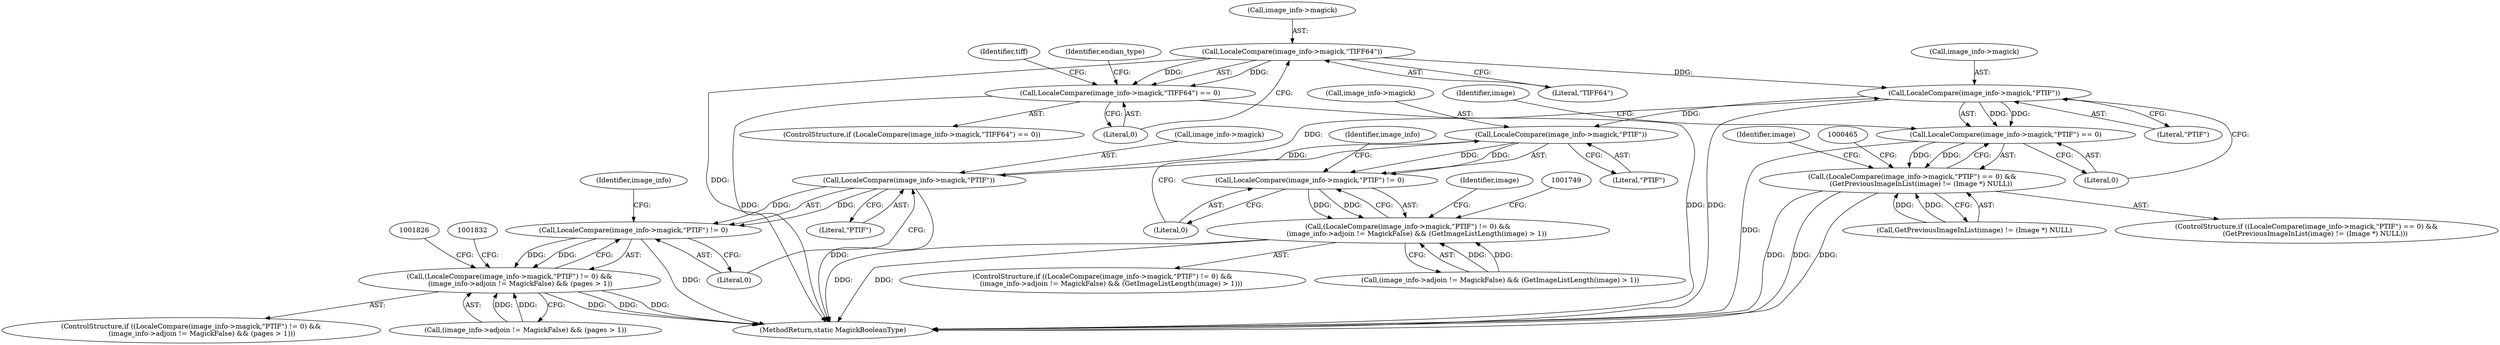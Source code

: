 digraph "0_ImageMagick_f983dcdf9c178e0cbc49608a78713c5669aa1bb5@pointer" {
"1000258" [label="(Call,LocaleCompare(image_info->magick,\"TIFF64\"))"];
"1000257" [label="(Call,LocaleCompare(image_info->magick,\"TIFF64\") == 0)"];
"1000452" [label="(Call,LocaleCompare(image_info->magick,\"PTIF\"))"];
"1000451" [label="(Call,LocaleCompare(image_info->magick,\"PTIF\") == 0)"];
"1000450" [label="(Call,(LocaleCompare(image_info->magick,\"PTIF\") == 0) &&\n        (GetPreviousImageInList(image) != (Image *) NULL))"];
"1001731" [label="(Call,LocaleCompare(image_info->magick,\"PTIF\"))"];
"1001730" [label="(Call,LocaleCompare(image_info->magick,\"PTIF\") != 0)"];
"1001729" [label="(Call,(LocaleCompare(image_info->magick,\"PTIF\") != 0) &&\n        (image_info->adjoin != MagickFalse) && (GetImageListLength(image) > 1))"];
"1001810" [label="(Call,LocaleCompare(image_info->magick,\"PTIF\"))"];
"1001809" [label="(Call,LocaleCompare(image_info->magick,\"PTIF\") != 0)"];
"1001808" [label="(Call,(LocaleCompare(image_info->magick,\"PTIF\") != 0) &&\n          (image_info->adjoin != MagickFalse) && (pages > 1))"];
"1002792" [label="(MethodReturn,static MagickBooleanType)"];
"1000259" [label="(Call,image_info->magick)"];
"1001814" [label="(Literal,\"PTIF\")"];
"1000449" [label="(ControlStructure,if ((LocaleCompare(image_info->magick,\"PTIF\") == 0) &&\n        (GetPreviousImageInList(image) != (Image *) NULL)))"];
"1000283" [label="(Identifier,tiff)"];
"1000457" [label="(Literal,0)"];
"1000452" [label="(Call,LocaleCompare(image_info->magick,\"PTIF\"))"];
"1001740" [label="(Identifier,image_info)"];
"1001775" [label="(Identifier,image)"];
"1001819" [label="(Identifier,image_info)"];
"1000265" [label="(Identifier,endian_type)"];
"1000456" [label="(Literal,\"PTIF\")"];
"1001815" [label="(Literal,0)"];
"1001816" [label="(Call,(image_info->adjoin != MagickFalse) && (pages > 1))"];
"1000258" [label="(Call,LocaleCompare(image_info->magick,\"TIFF64\"))"];
"1001732" [label="(Call,image_info->magick)"];
"1001728" [label="(ControlStructure,if ((LocaleCompare(image_info->magick,\"PTIF\") != 0) &&\n        (image_info->adjoin != MagickFalse) && (GetImageListLength(image) > 1)))"];
"1001811" [label="(Call,image_info->magick)"];
"1001808" [label="(Call,(LocaleCompare(image_info->magick,\"PTIF\") != 0) &&\n          (image_info->adjoin != MagickFalse) && (pages > 1))"];
"1001735" [label="(Literal,\"PTIF\")"];
"1000257" [label="(Call,LocaleCompare(image_info->magick,\"TIFF64\") == 0)"];
"1000458" [label="(Call,GetPreviousImageInList(image) != (Image *) NULL)"];
"1001736" [label="(Literal,0)"];
"1001810" [label="(Call,LocaleCompare(image_info->magick,\"PTIF\"))"];
"1001731" [label="(Call,LocaleCompare(image_info->magick,\"PTIF\"))"];
"1001809" [label="(Call,LocaleCompare(image_info->magick,\"PTIF\") != 0)"];
"1001807" [label="(ControlStructure,if ((LocaleCompare(image_info->magick,\"PTIF\") != 0) &&\n          (image_info->adjoin != MagickFalse) && (pages > 1)))"];
"1000450" [label="(Call,(LocaleCompare(image_info->magick,\"PTIF\") == 0) &&\n        (GetPreviousImageInList(image) != (Image *) NULL))"];
"1000263" [label="(Literal,0)"];
"1000453" [label="(Call,image_info->magick)"];
"1001737" [label="(Call,(image_info->adjoin != MagickFalse) && (GetImageListLength(image) > 1))"];
"1000474" [label="(Identifier,image)"];
"1000256" [label="(ControlStructure,if (LocaleCompare(image_info->magick,\"TIFF64\") == 0))"];
"1000460" [label="(Identifier,image)"];
"1000451" [label="(Call,LocaleCompare(image_info->magick,\"PTIF\") == 0)"];
"1001729" [label="(Call,(LocaleCompare(image_info->magick,\"PTIF\") != 0) &&\n        (image_info->adjoin != MagickFalse) && (GetImageListLength(image) > 1))"];
"1001730" [label="(Call,LocaleCompare(image_info->magick,\"PTIF\") != 0)"];
"1000262" [label="(Literal,\"TIFF64\")"];
"1000258" -> "1000257"  [label="AST: "];
"1000258" -> "1000262"  [label="CFG: "];
"1000259" -> "1000258"  [label="AST: "];
"1000262" -> "1000258"  [label="AST: "];
"1000263" -> "1000258"  [label="CFG: "];
"1000258" -> "1002792"  [label="DDG: "];
"1000258" -> "1000257"  [label="DDG: "];
"1000258" -> "1000257"  [label="DDG: "];
"1000258" -> "1000452"  [label="DDG: "];
"1000257" -> "1000256"  [label="AST: "];
"1000257" -> "1000263"  [label="CFG: "];
"1000263" -> "1000257"  [label="AST: "];
"1000265" -> "1000257"  [label="CFG: "];
"1000283" -> "1000257"  [label="CFG: "];
"1000257" -> "1002792"  [label="DDG: "];
"1000257" -> "1002792"  [label="DDG: "];
"1000452" -> "1000451"  [label="AST: "];
"1000452" -> "1000456"  [label="CFG: "];
"1000453" -> "1000452"  [label="AST: "];
"1000456" -> "1000452"  [label="AST: "];
"1000457" -> "1000452"  [label="CFG: "];
"1000452" -> "1002792"  [label="DDG: "];
"1000452" -> "1000451"  [label="DDG: "];
"1000452" -> "1000451"  [label="DDG: "];
"1001810" -> "1000452"  [label="DDG: "];
"1000452" -> "1001731"  [label="DDG: "];
"1000451" -> "1000450"  [label="AST: "];
"1000451" -> "1000457"  [label="CFG: "];
"1000457" -> "1000451"  [label="AST: "];
"1000460" -> "1000451"  [label="CFG: "];
"1000450" -> "1000451"  [label="CFG: "];
"1000451" -> "1002792"  [label="DDG: "];
"1000451" -> "1000450"  [label="DDG: "];
"1000451" -> "1000450"  [label="DDG: "];
"1000450" -> "1000449"  [label="AST: "];
"1000450" -> "1000458"  [label="CFG: "];
"1000458" -> "1000450"  [label="AST: "];
"1000465" -> "1000450"  [label="CFG: "];
"1000474" -> "1000450"  [label="CFG: "];
"1000450" -> "1002792"  [label="DDG: "];
"1000450" -> "1002792"  [label="DDG: "];
"1000450" -> "1002792"  [label="DDG: "];
"1000458" -> "1000450"  [label="DDG: "];
"1000458" -> "1000450"  [label="DDG: "];
"1001731" -> "1001730"  [label="AST: "];
"1001731" -> "1001735"  [label="CFG: "];
"1001732" -> "1001731"  [label="AST: "];
"1001735" -> "1001731"  [label="AST: "];
"1001736" -> "1001731"  [label="CFG: "];
"1001731" -> "1001730"  [label="DDG: "];
"1001731" -> "1001730"  [label="DDG: "];
"1001731" -> "1001810"  [label="DDG: "];
"1001730" -> "1001729"  [label="AST: "];
"1001730" -> "1001736"  [label="CFG: "];
"1001736" -> "1001730"  [label="AST: "];
"1001740" -> "1001730"  [label="CFG: "];
"1001729" -> "1001730"  [label="CFG: "];
"1001730" -> "1001729"  [label="DDG: "];
"1001730" -> "1001729"  [label="DDG: "];
"1001729" -> "1001728"  [label="AST: "];
"1001729" -> "1001737"  [label="CFG: "];
"1001737" -> "1001729"  [label="AST: "];
"1001749" -> "1001729"  [label="CFG: "];
"1001775" -> "1001729"  [label="CFG: "];
"1001729" -> "1002792"  [label="DDG: "];
"1001729" -> "1002792"  [label="DDG: "];
"1001737" -> "1001729"  [label="DDG: "];
"1001737" -> "1001729"  [label="DDG: "];
"1001810" -> "1001809"  [label="AST: "];
"1001810" -> "1001814"  [label="CFG: "];
"1001811" -> "1001810"  [label="AST: "];
"1001814" -> "1001810"  [label="AST: "];
"1001815" -> "1001810"  [label="CFG: "];
"1001810" -> "1002792"  [label="DDG: "];
"1001810" -> "1001809"  [label="DDG: "];
"1001810" -> "1001809"  [label="DDG: "];
"1001809" -> "1001808"  [label="AST: "];
"1001809" -> "1001815"  [label="CFG: "];
"1001815" -> "1001809"  [label="AST: "];
"1001819" -> "1001809"  [label="CFG: "];
"1001808" -> "1001809"  [label="CFG: "];
"1001809" -> "1002792"  [label="DDG: "];
"1001809" -> "1001808"  [label="DDG: "];
"1001809" -> "1001808"  [label="DDG: "];
"1001808" -> "1001807"  [label="AST: "];
"1001808" -> "1001816"  [label="CFG: "];
"1001816" -> "1001808"  [label="AST: "];
"1001826" -> "1001808"  [label="CFG: "];
"1001832" -> "1001808"  [label="CFG: "];
"1001808" -> "1002792"  [label="DDG: "];
"1001808" -> "1002792"  [label="DDG: "];
"1001808" -> "1002792"  [label="DDG: "];
"1001816" -> "1001808"  [label="DDG: "];
"1001816" -> "1001808"  [label="DDG: "];
}
